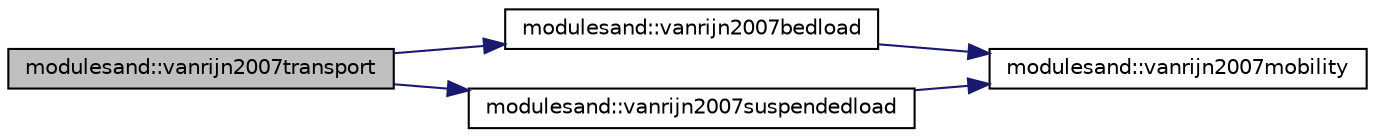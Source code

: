 digraph "modulesand::vanrijn2007transport"
{
 // LATEX_PDF_SIZE
  edge [fontname="Helvetica",fontsize="10",labelfontname="Helvetica",labelfontsize="10"];
  node [fontname="Helvetica",fontsize="10",shape=record];
  rankdir="LR";
  Node1 [label="modulesand::vanrijn2007transport",height=0.2,width=0.4,color="black", fillcolor="grey75", style="filled", fontcolor="black",tooltip=" "];
  Node1 -> Node2 [color="midnightblue",fontsize="10",style="solid",fontname="Helvetica"];
  Node2 [label="modulesand::vanrijn2007bedload",height=0.2,width=0.4,color="black", fillcolor="white", style="filled",URL="$namespacemodulesand.html#a977db0c285efea44306fcc4bd320dc10",tooltip=" "];
  Node2 -> Node3 [color="midnightblue",fontsize="10",style="solid",fontname="Helvetica"];
  Node3 [label="modulesand::vanrijn2007mobility",height=0.2,width=0.4,color="black", fillcolor="white", style="filled",URL="$namespacemodulesand.html#a484efe5d2e2a5463e1f1257ca84852b1",tooltip=" "];
  Node1 -> Node4 [color="midnightblue",fontsize="10",style="solid",fontname="Helvetica"];
  Node4 [label="modulesand::vanrijn2007suspendedload",height=0.2,width=0.4,color="black", fillcolor="white", style="filled",URL="$namespacemodulesand.html#ad4f562b0c7304b99b372a946d8cab5b1",tooltip=" "];
  Node4 -> Node3 [color="midnightblue",fontsize="10",style="solid",fontname="Helvetica"];
}
